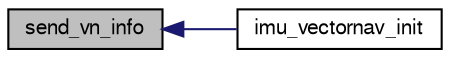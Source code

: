 digraph "send_vn_info"
{
  edge [fontname="FreeSans",fontsize="10",labelfontname="FreeSans",labelfontsize="10"];
  node [fontname="FreeSans",fontsize="10",shape=record];
  rankdir="LR";
  Node1 [label="send_vn_info",height=0.2,width=0.4,color="black", fillcolor="grey75", style="filled", fontcolor="black"];
  Node1 -> Node2 [dir="back",color="midnightblue",fontsize="10",style="solid",fontname="FreeSans"];
  Node2 [label="imu_vectornav_init",height=0.2,width=0.4,color="black", fillcolor="white", style="filled",URL="$imu__vectornav_8h.html#a005b7bf0a6505e1d8f3192520c3048b7",tooltip="Init IMU struct and set up ABI messages. "];
}
